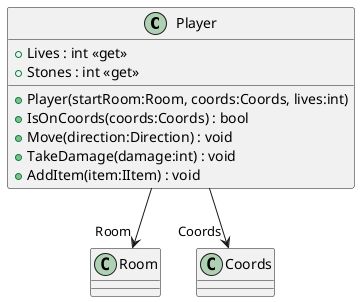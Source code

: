 @startuml
class Player {
    + Lives : int <<get>>
    + Stones : int <<get>>
    + Player(startRoom:Room, coords:Coords, lives:int)
    + IsOnCoords(coords:Coords) : bool
    + Move(direction:Direction) : void
    + TakeDamage(damage:int) : void
    + AddItem(item:IItem) : void
}

Player --> "Room" Room
Player --> "Coords" Coords
@enduml
